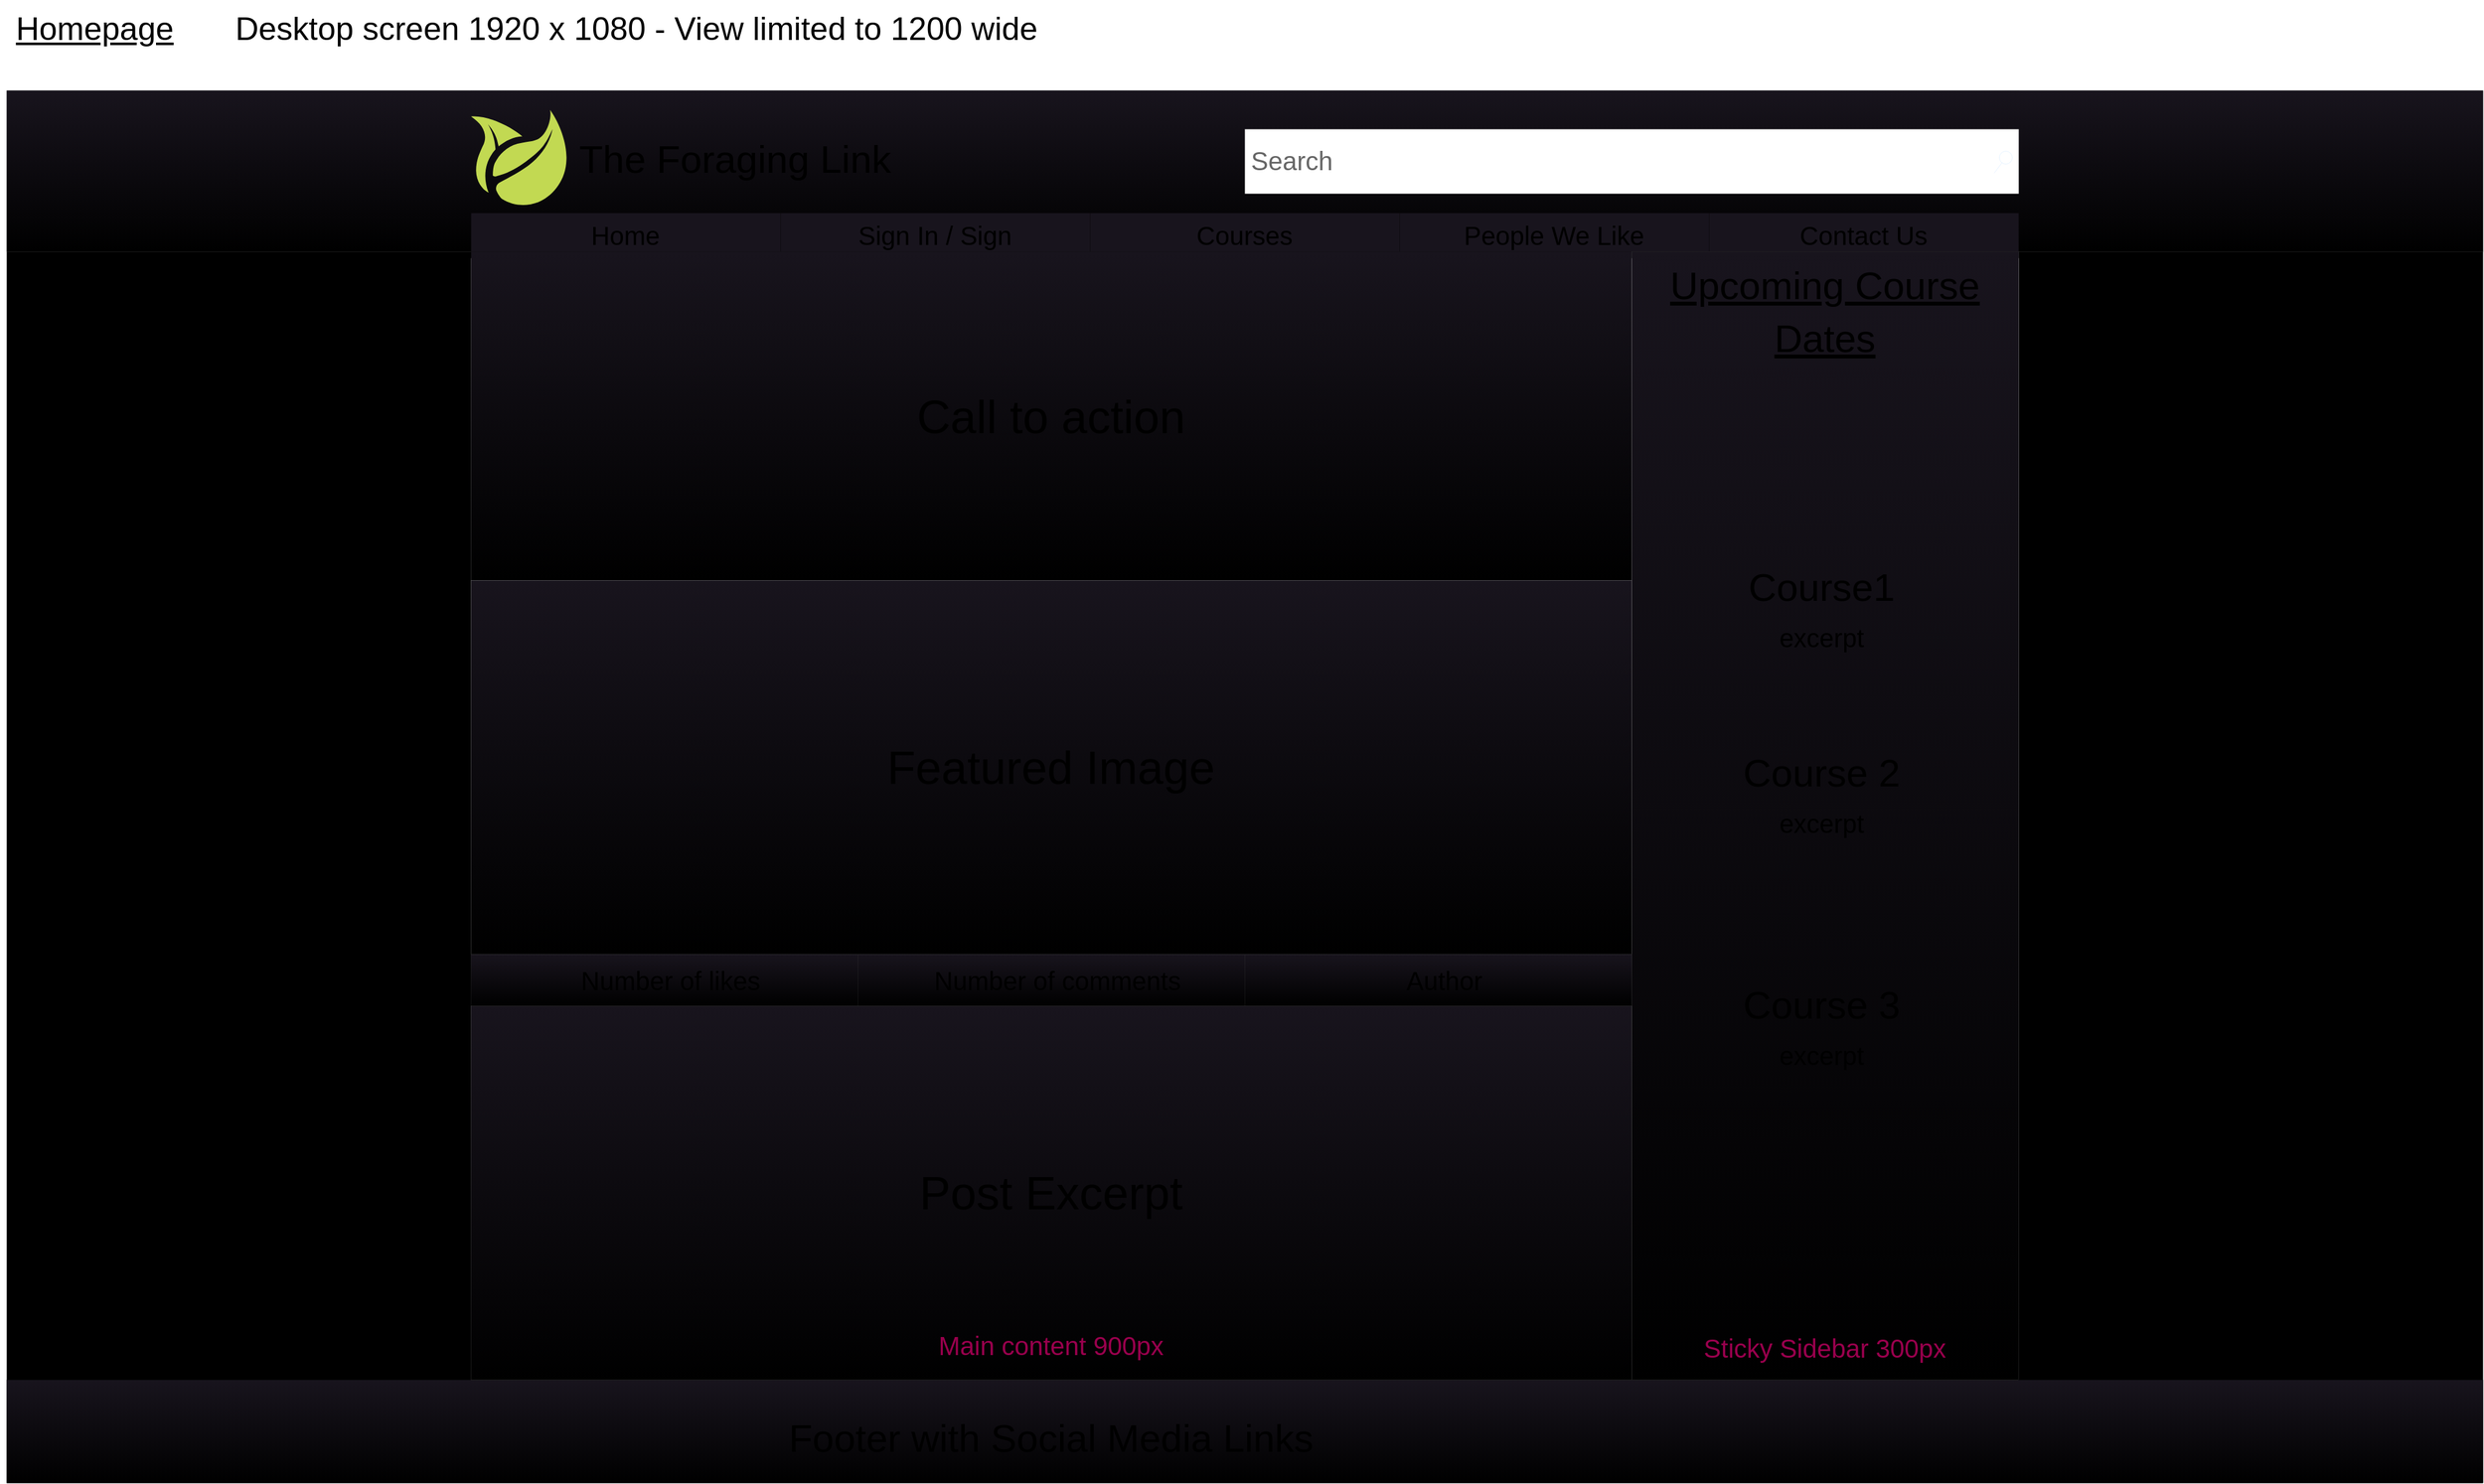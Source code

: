 <mxfile>
    <diagram id="6p_anLCaum74U9-TH2l0" name="Page-1">
        <mxGraphModel dx="3463" dy="2321" grid="1" gridSize="5" guides="1" tooltips="1" connect="1" arrows="1" fold="1" page="1" pageScale="1" pageWidth="1169" pageHeight="827" background="none" math="0" shadow="0">
            <root>
                <mxCell id="0"/>
                <mxCell id="1" parent="0"/>
                <mxCell id="162" value="" style="rounded=0;whiteSpace=wrap;html=1;fontSize=20;fontColor=#99004D;gradientColor=default;movable=0;resizable=0;rotatable=0;deletable=0;editable=0;connectable=0;strokeWidth=0;" vertex="1" parent="1">
                    <mxGeometry x="440" y="-515" width="1200" height="120" as="geometry"/>
                </mxCell>
                <mxCell id="2" value="" style="rounded=0;whiteSpace=wrap;html=1;movable=0;resizable=0;rotatable=0;deletable=0;editable=0;connectable=0;fillColor=#000000;strokeWidth=0;strokeColor=default;align=right;" parent="1" vertex="1">
                    <mxGeometry x="80" y="-515" width="1920" height="1080" as="geometry"/>
                </mxCell>
                <mxCell id="161" value="" style="rounded=0;whiteSpace=wrap;html=1;fontSize=20;fontColor=#99004D;gradientColor=default;movable=0;resizable=0;rotatable=0;deletable=0;editable=0;connectable=0;strokeWidth=0;" vertex="1" parent="1">
                    <mxGeometry x="440" y="-385" width="1200" height="870" as="geometry"/>
                </mxCell>
                <mxCell id="3" value="" style="rounded=0;whiteSpace=wrap;html=1;strokeWidth=0;movable=0;resizable=0;rotatable=0;deletable=0;editable=0;connectable=0;strokeColor=#FFFFFF;fillColor=#18141D;gradientColor=default;" parent="1" vertex="1">
                    <mxGeometry x="80" y="-515" width="1920" height="125" as="geometry"/>
                </mxCell>
                <mxCell id="10" value="" style="rounded=0;whiteSpace=wrap;html=1;strokeWidth=0;align=left;verticalAlign=middle;labelPosition=center;verticalLabelPosition=middle;movable=0;resizable=0;rotatable=0;deletable=0;editable=0;connectable=0;strokeColor=default;fillColor=#18141D;gradientColor=default;" parent="1" vertex="1">
                    <mxGeometry x="80" y="485" width="1920" height="80" as="geometry"/>
                </mxCell>
                <mxCell id="61" value="&lt;span style=&quot;font-size: 36px;&quot;&gt;Call to action&lt;/span&gt;" style="rounded=0;whiteSpace=wrap;html=1;strokeColor=default;strokeWidth=0;fontSize=20;fillColor=#18141D;gradientColor=default;movable=0;resizable=0;rotatable=0;deletable=0;editable=0;connectable=0;" parent="1" vertex="1">
                    <mxGeometry x="440" y="-390" width="900" height="255" as="geometry"/>
                </mxCell>
                <mxCell id="66" value="&lt;font style=&quot;font-size: 36px;&quot;&gt;Post Excerpt&lt;/font&gt;" style="rounded=0;whiteSpace=wrap;html=1;strokeColor=#FFFFFF;strokeWidth=0;fontSize=30;fillColor=#18141D;gradientColor=default;labelPosition=center;verticalLabelPosition=middle;align=center;verticalAlign=middle;movable=0;resizable=0;rotatable=0;deletable=0;editable=0;connectable=0;" parent="1" vertex="1">
                    <mxGeometry x="440" y="195" width="900" height="290" as="geometry"/>
                </mxCell>
                <mxCell id="39" value="&lt;div style=&quot;line-height: 160%;&quot;&gt;&lt;span style=&quot;background-color: initial;&quot;&gt;&lt;font style=&quot;font-size: 30px;&quot;&gt;&lt;u&gt;Upcoming Course Dates&lt;/u&gt;&lt;/font&gt;&lt;/span&gt;&lt;/div&gt;" style="rounded=0;whiteSpace=wrap;html=1;strokeColor=#FFFFFF;strokeWidth=0;fontSize=25;fillColor=#18141D;verticalAlign=top;movable=0;resizable=0;rotatable=0;deletable=0;editable=0;connectable=0;align=center;horizontal=1;gradientColor=default;" parent="1" vertex="1">
                    <mxGeometry x="1340" y="-390" width="300" height="875" as="geometry"/>
                </mxCell>
                <mxCell id="82" value="&lt;font style=&quot;font-size: 36px;&quot;&gt;Featured Image&lt;/font&gt;" style="rounded=0;whiteSpace=wrap;html=1;strokeColor=#FFFFFF;strokeWidth=0;fillColor=#18141D;movable=0;resizable=0;rotatable=0;deletable=0;editable=0;connectable=0;gradientColor=default;" parent="1" vertex="1">
                    <mxGeometry x="440" y="-135" width="900" height="290" as="geometry"/>
                </mxCell>
                <mxCell id="100" value="Author" style="rounded=0;whiteSpace=wrap;html=1;strokeColor=default;strokeWidth=0;fontSize=20;fillColor=#18141D;align=center;spacingLeft=10;verticalAlign=middle;movable=0;resizable=0;rotatable=0;deletable=0;editable=0;connectable=0;gradientColor=default;" parent="1" vertex="1">
                    <mxGeometry x="1040" y="155" width="300" height="40" as="geometry"/>
                </mxCell>
                <mxCell id="101" value="Number of likes" style="rounded=0;whiteSpace=wrap;html=1;strokeColor=default;strokeWidth=0;fontSize=20;fillColor=#18141D;align=center;spacingLeft=10;verticalAlign=middle;movable=0;resizable=0;rotatable=0;deletable=0;editable=0;connectable=0;gradientColor=default;" parent="1" vertex="1">
                    <mxGeometry x="440" y="155" width="300" height="40" as="geometry"/>
                </mxCell>
                <mxCell id="102" value="Number of comments" style="rounded=0;whiteSpace=wrap;html=1;strokeColor=default;strokeWidth=0;fontSize=20;fillColor=#18141D;align=center;spacingLeft=10;verticalAlign=middle;movable=0;resizable=0;rotatable=0;deletable=0;editable=0;connectable=0;gradientColor=default;" parent="1" vertex="1">
                    <mxGeometry x="740" y="155" width="300" height="40" as="geometry"/>
                </mxCell>
                <mxCell id="106" value="&lt;span style=&quot;font-size: 25px; text-decoration-line: underline;&quot;&gt;Homepage&lt;/span&gt;" style="text;html=1;align=center;verticalAlign=top;resizable=0;points=[];autosize=1;strokeColor=none;fillColor=none;fontSize=25;movable=0;rotatable=0;deletable=0;editable=0;connectable=0;strokeWidth=0;rounded=0;" parent="1" vertex="1">
                    <mxGeometry x="75" y="-585" width="145" height="45" as="geometry"/>
                </mxCell>
                <mxCell id="107" value="&lt;span style=&quot;&quot;&gt;Desktop screen 1920 x 1080 -&amp;nbsp;&lt;/span&gt;&lt;span style=&quot;background-color: initial;&quot;&gt;View limited to 1200 wide&lt;/span&gt;&lt;span style=&quot;&quot;&gt;&lt;br&gt;&lt;/span&gt;" style="text;html=1;align=center;verticalAlign=top;resizable=0;points=[];autosize=1;strokeColor=none;fillColor=none;fontSize=25;horizontal=1;movable=0;rotatable=0;deletable=0;editable=0;connectable=0;strokeWidth=0;rounded=0;" parent="1" vertex="1">
                    <mxGeometry x="245" y="-585" width="645" height="45" as="geometry"/>
                </mxCell>
                <mxCell id="112" value="" style="dashed=0;outlineConnect=0;html=1;align=center;labelPosition=center;verticalLabelPosition=bottom;verticalAlign=top;shape=mxgraph.weblogos.freshbump;fillColor=#C2D952;strokeColor=none;fontSize=30;strokeWidth=0;movable=0;resizable=0;rotatable=0;deletable=0;editable=0;connectable=0;rounded=0;" parent="1" vertex="1">
                    <mxGeometry x="440" y="-500" width="75" height="75" as="geometry"/>
                </mxCell>
                <mxCell id="114" value="The Foraging Link" style="text;html=1;strokeColor=none;fillColor=none;align=center;verticalAlign=middle;whiteSpace=wrap;rounded=0;fontSize=30;strokeWidth=0;movable=0;resizable=0;rotatable=0;deletable=0;editable=0;connectable=0;" parent="1" vertex="1">
                    <mxGeometry x="515" y="-500" width="260" height="75" as="geometry"/>
                </mxCell>
                <mxCell id="130" value="&lt;font style=&quot;font-size: 20px;&quot;&gt;Sign In / Sign&lt;/font&gt;" style="rounded=0;whiteSpace=wrap;html=1;fontSize=25;strokeWidth=0;movable=0;resizable=0;rotatable=0;deletable=0;editable=0;connectable=0;gradientColor=none;fillColor=#18141D;" parent="1" vertex="1">
                    <mxGeometry x="680" y="-420" width="240" height="30" as="geometry"/>
                </mxCell>
                <mxCell id="131" value="&lt;font style=&quot;font-size: 20px;&quot;&gt;People We Like&lt;/font&gt;" style="rounded=0;whiteSpace=wrap;html=1;fontSize=25;strokeWidth=0;movable=0;resizable=0;rotatable=0;deletable=0;editable=0;connectable=0;gradientColor=none;fillColor=#18141D;" parent="1" vertex="1">
                    <mxGeometry x="1160" y="-420" width="240" height="30" as="geometry"/>
                </mxCell>
                <mxCell id="132" value="&lt;font style=&quot;font-size: 20px;&quot;&gt;Home&lt;/font&gt;" style="rounded=0;whiteSpace=wrap;html=1;fontSize=25;strokeWidth=0;movable=0;resizable=0;rotatable=0;deletable=0;editable=0;connectable=0;gradientColor=none;fillColor=#18141D;" parent="1" vertex="1">
                    <mxGeometry x="440" y="-420" width="240" height="30" as="geometry"/>
                </mxCell>
                <mxCell id="133" value="&lt;span style=&quot;font-size: 20px;&quot;&gt;Courses&lt;/span&gt;" style="rounded=0;whiteSpace=wrap;html=1;fontSize=25;strokeWidth=0;movable=0;resizable=0;rotatable=0;deletable=0;editable=0;connectable=0;gradientColor=none;fillColor=#18141D;" parent="1" vertex="1">
                    <mxGeometry x="920" y="-420" width="240" height="30" as="geometry"/>
                </mxCell>
                <mxCell id="136" value="&lt;font style=&quot;font-size: 20px;&quot;&gt;Contact Us&lt;/font&gt;" style="rounded=0;whiteSpace=wrap;html=1;fontSize=25;strokeWidth=0;movable=0;resizable=0;rotatable=0;deletable=0;editable=0;connectable=0;gradientColor=none;fillColor=#18141D;" parent="1" vertex="1">
                    <mxGeometry x="1400" y="-420" width="240" height="30" as="geometry"/>
                </mxCell>
                <mxCell id="143" value="&lt;font style=&quot;font-size: 20px;&quot;&gt;Search&lt;/font&gt;" style="strokeWidth=0;shadow=0;dashed=0;align=center;html=1;shape=mxgraph.mockup.forms.searchBox;strokeColor=#999999;mainText=;strokeColor2=#008cff;fontColor=#666666;fontSize=17;align=left;spacingLeft=3;rounded=0;movable=0;resizable=0;rotatable=0;deletable=0;editable=0;connectable=0;" parent="1" vertex="1">
                    <mxGeometry x="1040" y="-485" width="600" height="50" as="geometry"/>
                </mxCell>
                <mxCell id="147" value="Course1&lt;br&gt;&lt;font style=&quot;font-size: 20px;&quot;&gt;excerpt&lt;/font&gt;&lt;br&gt;&lt;br&gt;&lt;br&gt;Course 2&lt;br&gt;&lt;font style=&quot;font-size: 20px;&quot;&gt;excerpt&lt;/font&gt;&lt;br&gt;&lt;br&gt;&lt;br&gt;&lt;br&gt;Course 3&lt;br&gt;&lt;font style=&quot;font-size: 20px;&quot;&gt;excerpt&lt;/font&gt;&lt;br&gt;&lt;div&gt;&lt;/div&gt;" style="text;strokeColor=none;fillColor=none;html=1;whiteSpace=wrap;verticalAlign=middle;overflow=hidden;strokeWidth=0;fontSize=30;align=center;movable=0;resizable=0;rotatable=0;deletable=0;editable=0;connectable=0;" parent="1" vertex="1">
                    <mxGeometry x="1355" y="-285" width="265" height="670" as="geometry"/>
                </mxCell>
                <mxCell id="159" value="&lt;font color=&quot;#99004d&quot; style=&quot;font-size: 20px;&quot;&gt;Sticky Sidebar 300px&lt;/font&gt;" style="text;html=1;strokeColor=none;fillColor=none;align=center;verticalAlign=middle;whiteSpace=wrap;rounded=0;strokeWidth=0;fontSize=25;fontColor=#FFFFFF;movable=0;resizable=0;rotatable=0;deletable=0;editable=0;connectable=0;" parent="1" vertex="1">
                    <mxGeometry x="1340" y="430" width="300" height="55" as="geometry"/>
                </mxCell>
                <mxCell id="160" value="&lt;font style=&quot;font-size: 20px;&quot;&gt;Main content 900px&lt;/font&gt;" style="text;html=1;strokeColor=none;fillColor=none;align=center;verticalAlign=middle;whiteSpace=wrap;rounded=0;fontColor=#99004D;movable=0;resizable=0;rotatable=0;deletable=0;editable=0;connectable=0;strokeWidth=0;" vertex="1" parent="1">
                    <mxGeometry x="440" y="430" width="900" height="55" as="geometry"/>
                </mxCell>
                <mxCell id="169" value="&lt;span style=&quot;color: rgb(0, 0, 0); font-size: 30px;&quot;&gt;Footer with Social Media Links&lt;/span&gt;" style="text;html=1;strokeColor=none;fillColor=none;align=center;verticalAlign=middle;whiteSpace=wrap;rounded=0;strokeWidth=3;fontSize=20;fontColor=#99004D;movable=0;resizable=0;rotatable=0;deletable=0;editable=0;connectable=0;" vertex="1" parent="1">
                    <mxGeometry x="650" y="515" width="480" height="30" as="geometry"/>
                </mxCell>
            </root>
        </mxGraphModel>
    </diagram>
</mxfile>